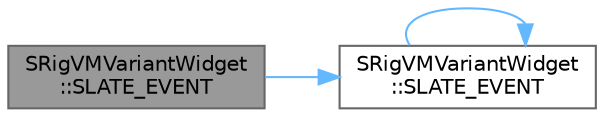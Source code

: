 digraph "SRigVMVariantWidget::SLATE_EVENT"
{
 // INTERACTIVE_SVG=YES
 // LATEX_PDF_SIZE
  bgcolor="transparent";
  edge [fontname=Helvetica,fontsize=10,labelfontname=Helvetica,labelfontsize=10];
  node [fontname=Helvetica,fontsize=10,shape=box,height=0.2,width=0.4];
  rankdir="LR";
  Node1 [id="Node000001",label="SRigVMVariantWidget\l::SLATE_EVENT",height=0.2,width=0.4,color="gray40", fillcolor="grey60", style="filled", fontcolor="black",tooltip=" "];
  Node1 -> Node2 [id="edge1_Node000001_Node000002",color="steelblue1",style="solid",tooltip=" "];
  Node2 [id="Node000002",label="SRigVMVariantWidget\l::SLATE_EVENT",height=0.2,width=0.4,color="grey40", fillcolor="white", style="filled",URL="$d6/dec/classSRigVMVariantWidget.html#ac1e33df16f1504463122964e17ddd061",tooltip=" "];
  Node2 -> Node2 [id="edge2_Node000002_Node000002",color="steelblue1",style="solid",tooltip=" "];
}
